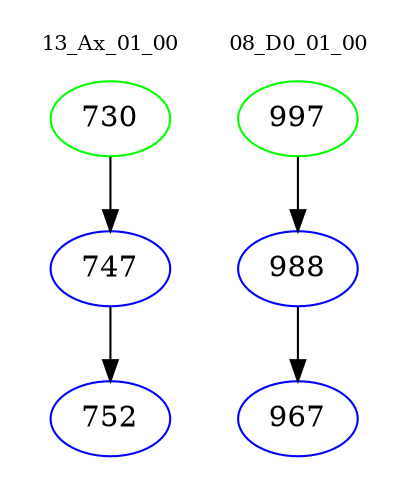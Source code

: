 digraph{
subgraph cluster_0 {
color = white
label = "13_Ax_01_00";
fontsize=10;
T0_730 [label="730", color="green"]
T0_730 -> T0_747 [color="black"]
T0_747 [label="747", color="blue"]
T0_747 -> T0_752 [color="black"]
T0_752 [label="752", color="blue"]
}
subgraph cluster_1 {
color = white
label = "08_D0_01_00";
fontsize=10;
T1_997 [label="997", color="green"]
T1_997 -> T1_988 [color="black"]
T1_988 [label="988", color="blue"]
T1_988 -> T1_967 [color="black"]
T1_967 [label="967", color="blue"]
}
}
